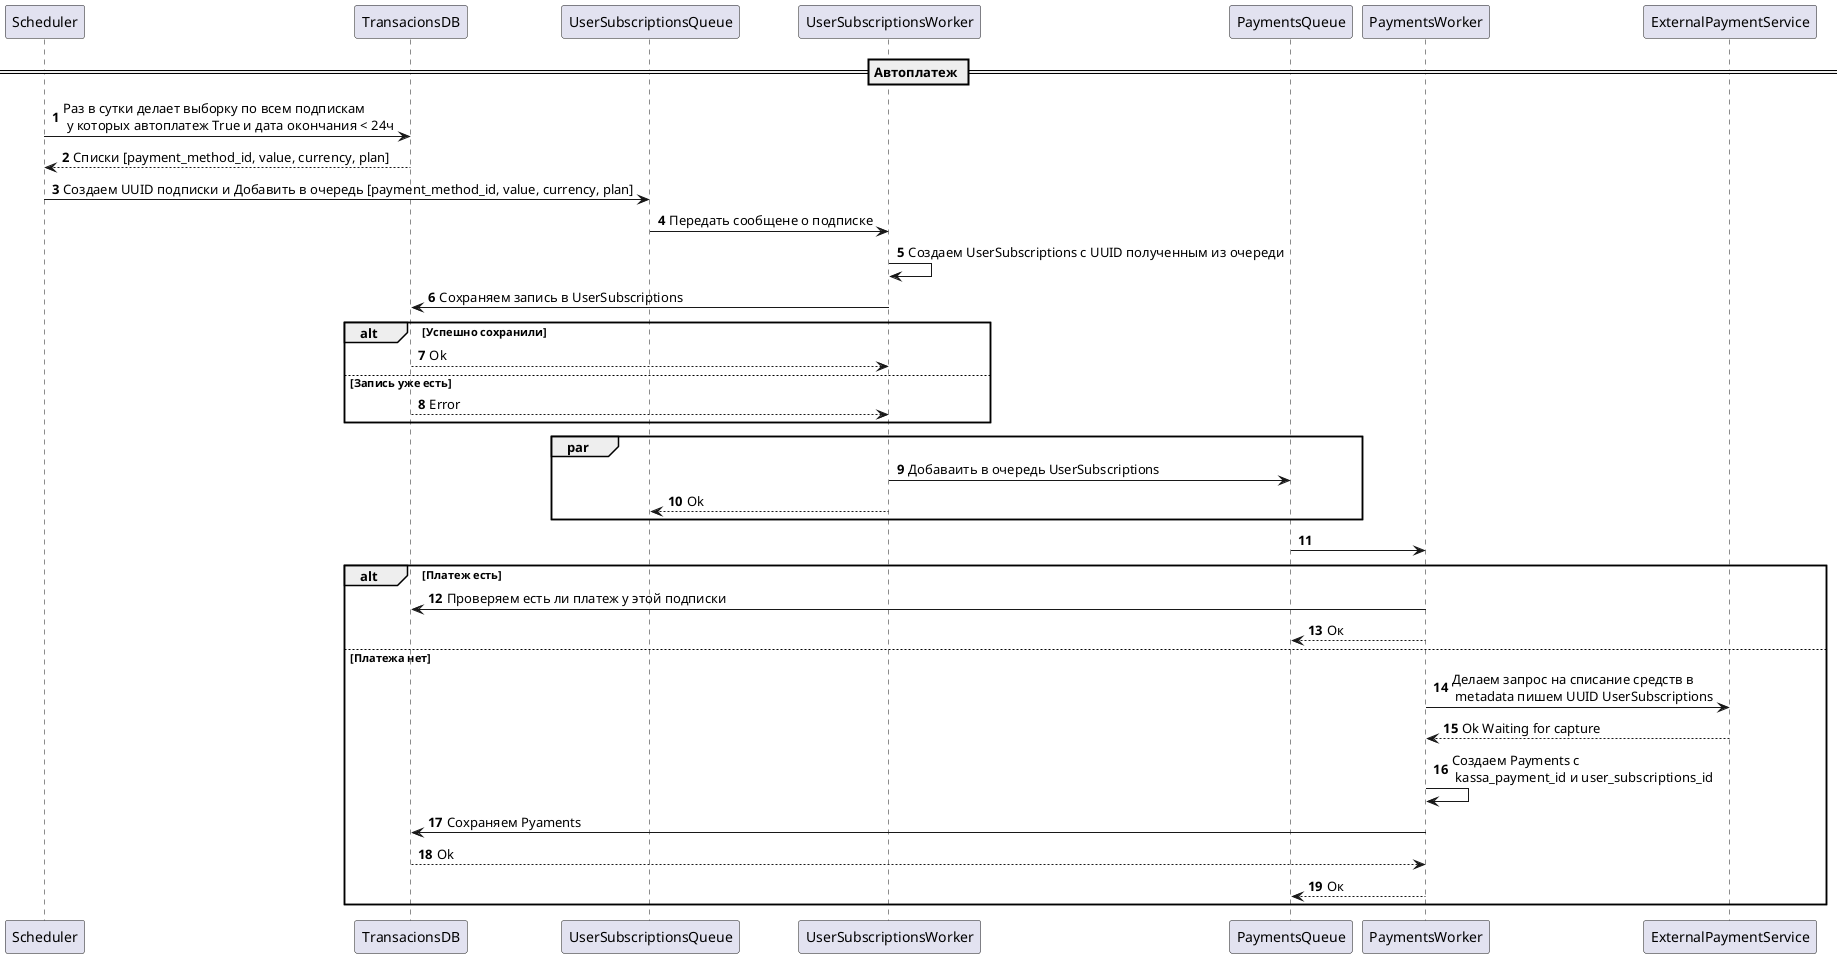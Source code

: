 @startuml to be

== Автоплатеж ==

autonumber

Scheduler -> TransacionsDB: Раз в сутки делает выборку по всем подпискам \n у которых автоплатеж True и дата окончания < 24ч

TransacionsDB --> Scheduler: Списки [payment_method_id, value, currency, plan]

Scheduler -> UserSubscriptionsQueue: Создаем UUID подписки и Добавить в очередь [payment_method_id, value, currency, plan]

UserSubscriptionsQueue -> UserSubscriptionsWorker: Передать сообщене о подписке

UserSubscriptionsWorker -> UserSubscriptionsWorker: Создаем UserSubscriptions с UUID полученным из очереди

UserSubscriptionsWorker -> TransacionsDB: Сохраняем запись в UserSubscriptions

alt Успешно сохранили

TransacionsDB --> UserSubscriptionsWorker: Ok

else Запись уже есть

TransacionsDB --> UserSubscriptionsWorker: Error

end

par

UserSubscriptionsWorker -> PaymentsQueue: Добаваить в очередь UserSubscriptions

UserSubscriptionsWorker --> UserSubscriptionsQueue: Ok

end

PaymentsQueue -> PaymentsWorker: 

alt Платеж есть

PaymentsWorker -> TransacionsDB: Проверяем есть ли платеж у этой подписки

PaymentsWorker --> PaymentsQueue: Ок

else Платежа нет

PaymentsWorker -> ExternalPaymentService: Делаем запрос на списание средств в \n metadata пишем UUID UserSubscriptions

ExternalPaymentService --> PaymentsWorker: Ok Waiting for capture

PaymentsWorker -> PaymentsWorker: Создаем Payments с \n kassa_payment_id и user_subscriptions_id

PaymentsWorker -> TransacionsDB: Сохраняем Pyaments

TransacionsDB --> PaymentsWorker: Ok

PaymentsWorker --> PaymentsQueue: Ок

end

@enduml